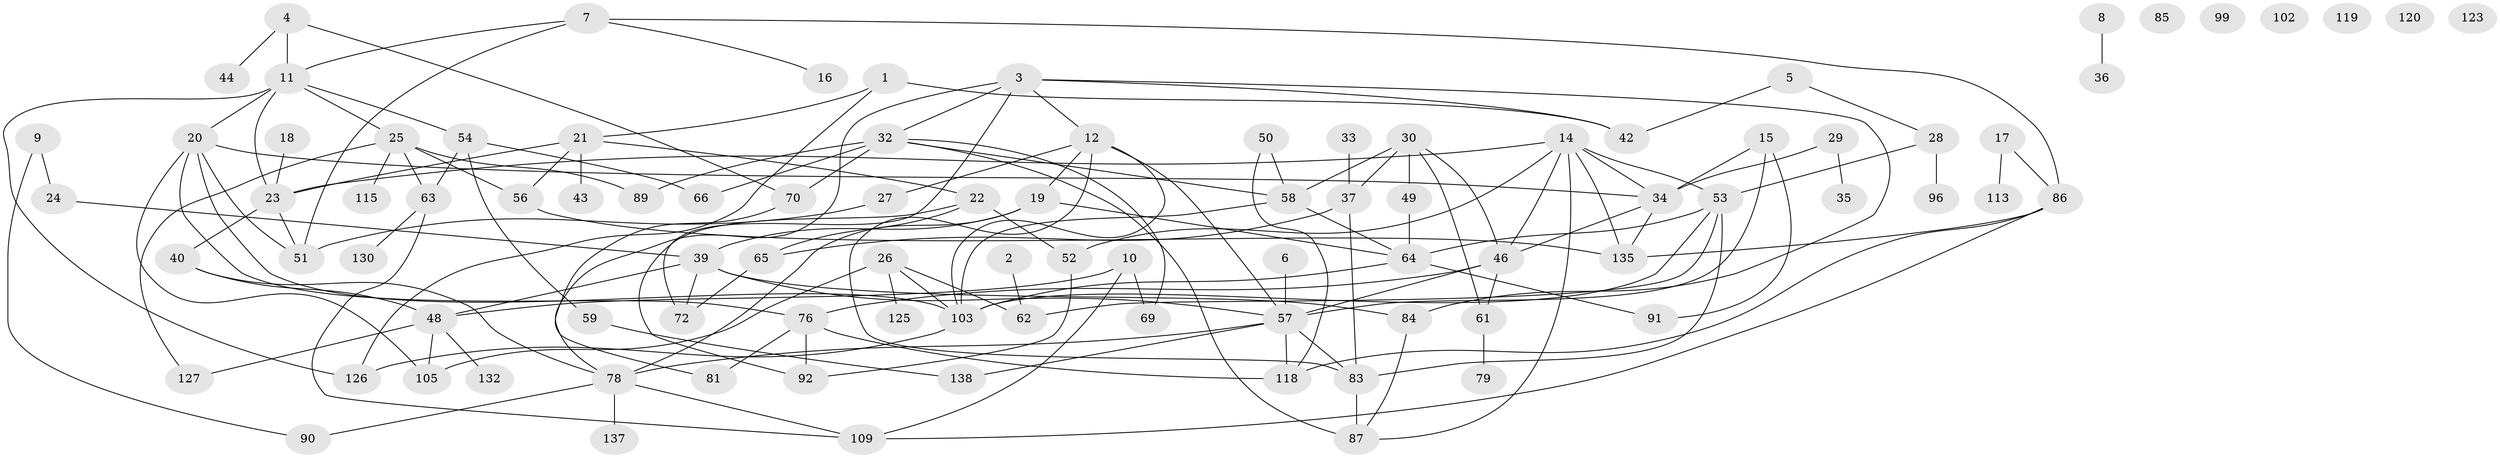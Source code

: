 // original degree distribution, {4: 0.16666666666666666, 2: 0.26811594202898553, 5: 0.07246376811594203, 1: 0.18115942028985507, 3: 0.21014492753623187, 6: 0.050724637681159424, 7: 0.014492753623188406, 0: 0.036231884057971016}
// Generated by graph-tools (version 1.1) at 2025/41/03/06/25 10:41:21]
// undirected, 94 vertices, 147 edges
graph export_dot {
graph [start="1"]
  node [color=gray90,style=filled];
  1 [super="+47"];
  2 [super="+31"];
  3 [super="+100"];
  4 [super="+122"];
  5;
  6;
  7 [super="+13"];
  8;
  9 [super="+45"];
  10 [super="+77"];
  11 [super="+136"];
  12 [super="+38"];
  14 [super="+97"];
  15 [super="+106"];
  16;
  17 [super="+55"];
  18;
  19;
  20 [super="+104"];
  21 [super="+111"];
  22 [super="+134"];
  23 [super="+82"];
  24;
  25 [super="+129"];
  26;
  27;
  28 [super="+75"];
  29;
  30 [super="+41"];
  32 [super="+80"];
  33;
  34 [super="+133"];
  35;
  36;
  37 [super="+71"];
  39 [super="+94"];
  40;
  42 [super="+112"];
  43;
  44;
  46 [super="+117"];
  48 [super="+73"];
  49 [super="+114"];
  50 [super="+95"];
  51;
  52 [super="+107"];
  53 [super="+67"];
  54;
  56 [super="+68"];
  57 [super="+98"];
  58 [super="+60"];
  59;
  61 [super="+93"];
  62;
  63 [super="+131"];
  64 [super="+74"];
  65;
  66;
  69;
  70;
  72;
  76 [super="+116"];
  78 [super="+108"];
  79;
  81;
  83 [super="+101"];
  84 [super="+124"];
  85 [super="+88"];
  86 [super="+121"];
  87 [super="+110"];
  89;
  90;
  91;
  92;
  96;
  99;
  102;
  103 [super="+128"];
  105;
  109;
  113;
  115;
  118;
  119;
  120;
  123;
  125;
  126;
  127;
  130;
  132;
  135;
  137;
  138;
  1 -- 21;
  1 -- 42;
  1 -- 126;
  2 -- 62;
  3 -- 32;
  3 -- 72;
  3 -- 78;
  3 -- 84;
  3 -- 42;
  3 -- 12;
  4 -- 44;
  4 -- 11;
  4 -- 70;
  5 -- 28;
  5 -- 42;
  6 -- 57;
  7 -- 16;
  7 -- 11;
  7 -- 51;
  7 -- 86;
  8 -- 36;
  9 -- 90;
  9 -- 24;
  10 -- 48;
  10 -- 109;
  10 -- 69;
  11 -- 25;
  11 -- 20;
  11 -- 54;
  11 -- 126;
  11 -- 23;
  12 -- 57;
  12 -- 103;
  12 -- 27;
  12 -- 19;
  12 -- 83;
  14 -- 46;
  14 -- 87;
  14 -- 53;
  14 -- 23;
  14 -- 135;
  14 -- 52;
  14 -- 34;
  15 -- 57;
  15 -- 91;
  15 -- 34;
  17 -- 86;
  17 -- 113;
  18 -- 23;
  19 -- 64;
  19 -- 78;
  19 -- 39;
  20 -- 105;
  20 -- 103;
  20 -- 34;
  20 -- 51;
  20 -- 76;
  21 -- 22;
  21 -- 43;
  21 -- 56;
  21 -- 23;
  22 -- 65;
  22 -- 52;
  22 -- 92;
  23 -- 51;
  23 -- 40;
  24 -- 39;
  25 -- 56;
  25 -- 63;
  25 -- 89;
  25 -- 115;
  25 -- 127;
  26 -- 62;
  26 -- 103;
  26 -- 105;
  26 -- 125;
  27 -- 51;
  28 -- 96;
  28 -- 53;
  29 -- 35;
  29 -- 34;
  30 -- 46;
  30 -- 61;
  30 -- 37;
  30 -- 58;
  30 -- 49;
  32 -- 89;
  32 -- 66;
  32 -- 69;
  32 -- 70;
  32 -- 87 [weight=2];
  32 -- 58;
  33 -- 37;
  34 -- 135;
  34 -- 46;
  37 -- 83;
  37 -- 65;
  39 -- 48;
  39 -- 57;
  39 -- 72;
  39 -- 84;
  40 -- 48;
  40 -- 78;
  46 -- 57;
  46 -- 61;
  46 -- 76;
  48 -- 105;
  48 -- 127;
  48 -- 132;
  49 -- 64;
  50 -- 58;
  50 -- 118;
  52 -- 92;
  53 -- 83;
  53 -- 62;
  53 -- 64;
  53 -- 103;
  54 -- 59;
  54 -- 63;
  54 -- 66;
  56 -- 135;
  57 -- 78;
  57 -- 118;
  57 -- 138;
  57 -- 83;
  58 -- 64;
  58 -- 103;
  59 -- 138;
  61 -- 79;
  63 -- 109;
  63 -- 130;
  64 -- 91;
  64 -- 103;
  65 -- 72;
  70 -- 81;
  76 -- 81;
  76 -- 92;
  76 -- 118;
  78 -- 137;
  78 -- 90;
  78 -- 109;
  83 -- 87;
  84 -- 87;
  86 -- 135;
  86 -- 118;
  86 -- 109;
  103 -- 126;
}
